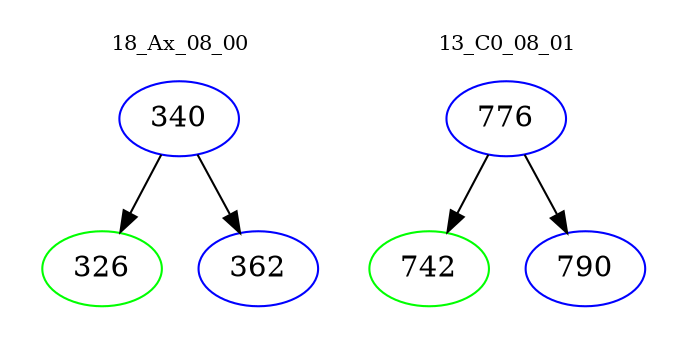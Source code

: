 digraph{
subgraph cluster_0 {
color = white
label = "18_Ax_08_00";
fontsize=10;
T0_340 [label="340", color="blue"]
T0_340 -> T0_326 [color="black"]
T0_326 [label="326", color="green"]
T0_340 -> T0_362 [color="black"]
T0_362 [label="362", color="blue"]
}
subgraph cluster_1 {
color = white
label = "13_C0_08_01";
fontsize=10;
T1_776 [label="776", color="blue"]
T1_776 -> T1_742 [color="black"]
T1_742 [label="742", color="green"]
T1_776 -> T1_790 [color="black"]
T1_790 [label="790", color="blue"]
}
}
